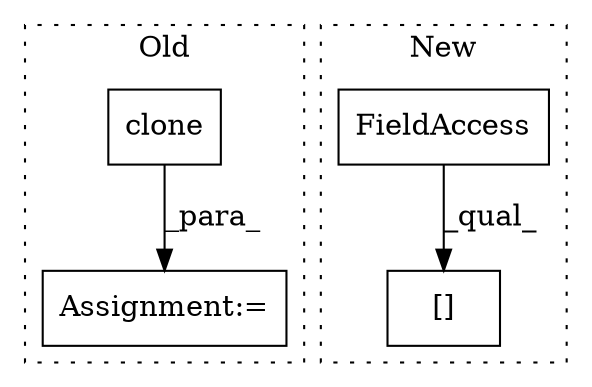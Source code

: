 digraph G {
subgraph cluster0 {
1 [label="clone" a="32" s="5173" l="7" shape="box"];
3 [label="Assignment:=" a="7" s="5140" l="1" shape="box"];
label = "Old";
style="dotted";
}
subgraph cluster1 {
2 [label="[]" a="2" s="5396,5424" l="18,1" shape="box"];
4 [label="FieldAccess" a="22" s="5396" l="17" shape="box"];
label = "New";
style="dotted";
}
1 -> 3 [label="_para_"];
4 -> 2 [label="_qual_"];
}